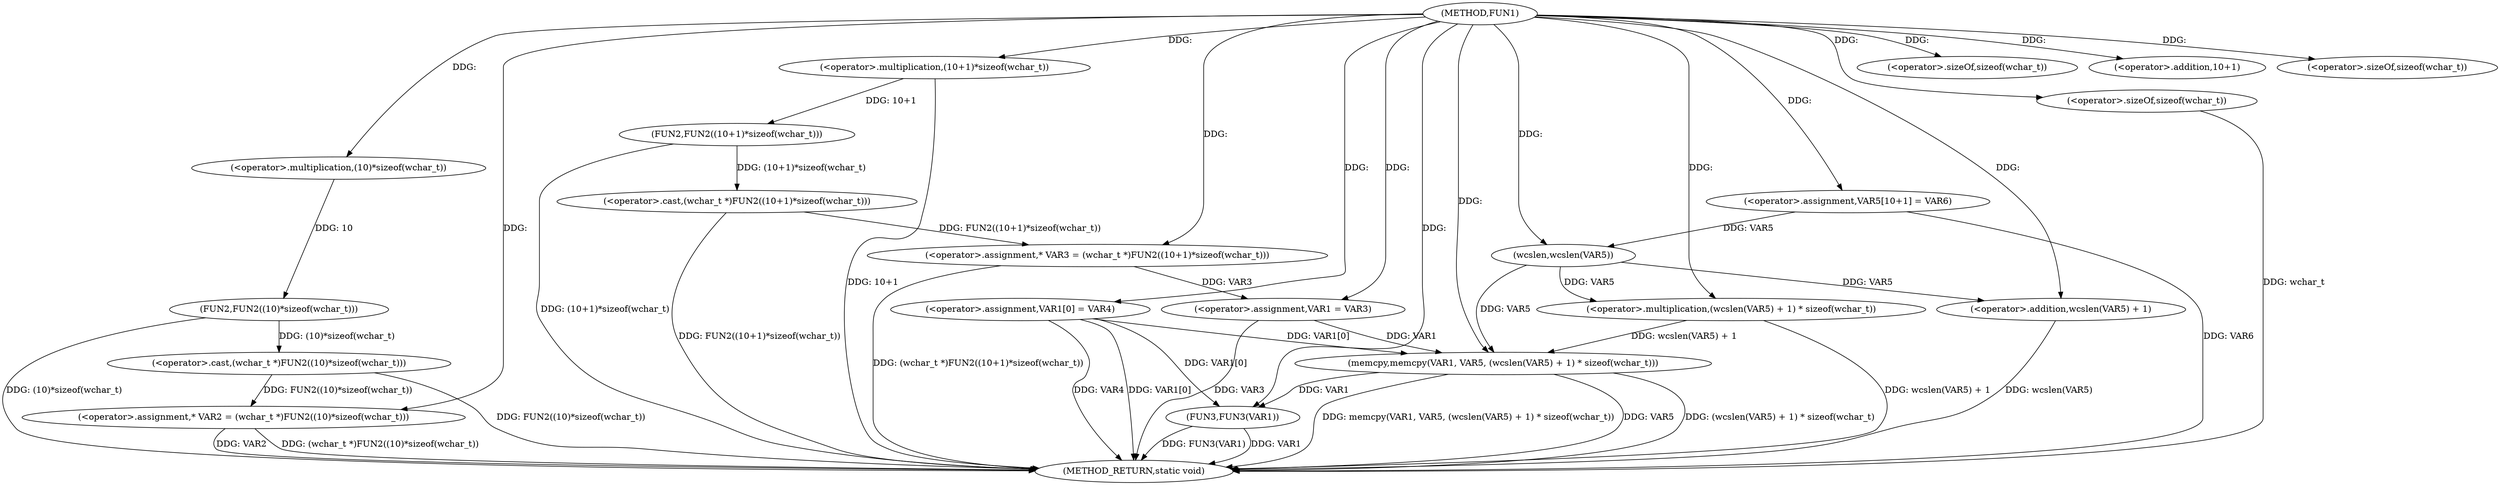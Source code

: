 digraph FUN1 {  
"1000100" [label = "(METHOD,FUN1)" ]
"1000150" [label = "(METHOD_RETURN,static void)" ]
"1000104" [label = "(<operator>.assignment,* VAR2 = (wchar_t *)FUN2((10)*sizeof(wchar_t)))" ]
"1000106" [label = "(<operator>.cast,(wchar_t *)FUN2((10)*sizeof(wchar_t)))" ]
"1000108" [label = "(FUN2,FUN2((10)*sizeof(wchar_t)))" ]
"1000109" [label = "(<operator>.multiplication,(10)*sizeof(wchar_t))" ]
"1000111" [label = "(<operator>.sizeOf,sizeof(wchar_t))" ]
"1000114" [label = "(<operator>.assignment,* VAR3 = (wchar_t *)FUN2((10+1)*sizeof(wchar_t)))" ]
"1000116" [label = "(<operator>.cast,(wchar_t *)FUN2((10+1)*sizeof(wchar_t)))" ]
"1000118" [label = "(FUN2,FUN2((10+1)*sizeof(wchar_t)))" ]
"1000119" [label = "(<operator>.multiplication,(10+1)*sizeof(wchar_t))" ]
"1000120" [label = "(<operator>.addition,10+1)" ]
"1000123" [label = "(<operator>.sizeOf,sizeof(wchar_t))" ]
"1000125" [label = "(<operator>.assignment,VAR1 = VAR3)" ]
"1000128" [label = "(<operator>.assignment,VAR1[0] = VAR4)" ]
"1000135" [label = "(<operator>.assignment,VAR5[10+1] = VAR6)" ]
"1000138" [label = "(memcpy,memcpy(VAR1, VAR5, (wcslen(VAR5) + 1) * sizeof(wchar_t)))" ]
"1000141" [label = "(<operator>.multiplication,(wcslen(VAR5) + 1) * sizeof(wchar_t))" ]
"1000142" [label = "(<operator>.addition,wcslen(VAR5) + 1)" ]
"1000143" [label = "(wcslen,wcslen(VAR5))" ]
"1000146" [label = "(<operator>.sizeOf,sizeof(wchar_t))" ]
"1000148" [label = "(FUN3,FUN3(VAR1))" ]
  "1000141" -> "1000150"  [ label = "DDG: wcslen(VAR5) + 1"] 
  "1000106" -> "1000150"  [ label = "DDG: FUN2((10)*sizeof(wchar_t))"] 
  "1000104" -> "1000150"  [ label = "DDG: VAR2"] 
  "1000138" -> "1000150"  [ label = "DDG: VAR5"] 
  "1000128" -> "1000150"  [ label = "DDG: VAR1[0]"] 
  "1000125" -> "1000150"  [ label = "DDG: VAR3"] 
  "1000116" -> "1000150"  [ label = "DDG: FUN2((10+1)*sizeof(wchar_t))"] 
  "1000142" -> "1000150"  [ label = "DDG: wcslen(VAR5)"] 
  "1000118" -> "1000150"  [ label = "DDG: (10+1)*sizeof(wchar_t)"] 
  "1000128" -> "1000150"  [ label = "DDG: VAR4"] 
  "1000138" -> "1000150"  [ label = "DDG: (wcslen(VAR5) + 1) * sizeof(wchar_t)"] 
  "1000148" -> "1000150"  [ label = "DDG: VAR1"] 
  "1000148" -> "1000150"  [ label = "DDG: FUN3(VAR1)"] 
  "1000119" -> "1000150"  [ label = "DDG: 10+1"] 
  "1000138" -> "1000150"  [ label = "DDG: memcpy(VAR1, VAR5, (wcslen(VAR5) + 1) * sizeof(wchar_t))"] 
  "1000146" -> "1000150"  [ label = "DDG: wchar_t"] 
  "1000114" -> "1000150"  [ label = "DDG: (wchar_t *)FUN2((10+1)*sizeof(wchar_t))"] 
  "1000135" -> "1000150"  [ label = "DDG: VAR6"] 
  "1000104" -> "1000150"  [ label = "DDG: (wchar_t *)FUN2((10)*sizeof(wchar_t))"] 
  "1000108" -> "1000150"  [ label = "DDG: (10)*sizeof(wchar_t)"] 
  "1000106" -> "1000104"  [ label = "DDG: FUN2((10)*sizeof(wchar_t))"] 
  "1000100" -> "1000104"  [ label = "DDG: "] 
  "1000108" -> "1000106"  [ label = "DDG: (10)*sizeof(wchar_t)"] 
  "1000109" -> "1000108"  [ label = "DDG: 10"] 
  "1000100" -> "1000109"  [ label = "DDG: "] 
  "1000100" -> "1000111"  [ label = "DDG: "] 
  "1000116" -> "1000114"  [ label = "DDG: FUN2((10+1)*sizeof(wchar_t))"] 
  "1000100" -> "1000114"  [ label = "DDG: "] 
  "1000118" -> "1000116"  [ label = "DDG: (10+1)*sizeof(wchar_t)"] 
  "1000119" -> "1000118"  [ label = "DDG: 10+1"] 
  "1000100" -> "1000119"  [ label = "DDG: "] 
  "1000100" -> "1000120"  [ label = "DDG: "] 
  "1000100" -> "1000123"  [ label = "DDG: "] 
  "1000114" -> "1000125"  [ label = "DDG: VAR3"] 
  "1000100" -> "1000125"  [ label = "DDG: "] 
  "1000100" -> "1000128"  [ label = "DDG: "] 
  "1000100" -> "1000135"  [ label = "DDG: "] 
  "1000125" -> "1000138"  [ label = "DDG: VAR1"] 
  "1000128" -> "1000138"  [ label = "DDG: VAR1[0]"] 
  "1000100" -> "1000138"  [ label = "DDG: "] 
  "1000143" -> "1000138"  [ label = "DDG: VAR5"] 
  "1000141" -> "1000138"  [ label = "DDG: wcslen(VAR5) + 1"] 
  "1000143" -> "1000141"  [ label = "DDG: VAR5"] 
  "1000100" -> "1000141"  [ label = "DDG: "] 
  "1000143" -> "1000142"  [ label = "DDG: VAR5"] 
  "1000135" -> "1000143"  [ label = "DDG: VAR5"] 
  "1000100" -> "1000143"  [ label = "DDG: "] 
  "1000100" -> "1000142"  [ label = "DDG: "] 
  "1000100" -> "1000146"  [ label = "DDG: "] 
  "1000138" -> "1000148"  [ label = "DDG: VAR1"] 
  "1000128" -> "1000148"  [ label = "DDG: VAR1[0]"] 
  "1000100" -> "1000148"  [ label = "DDG: "] 
}
